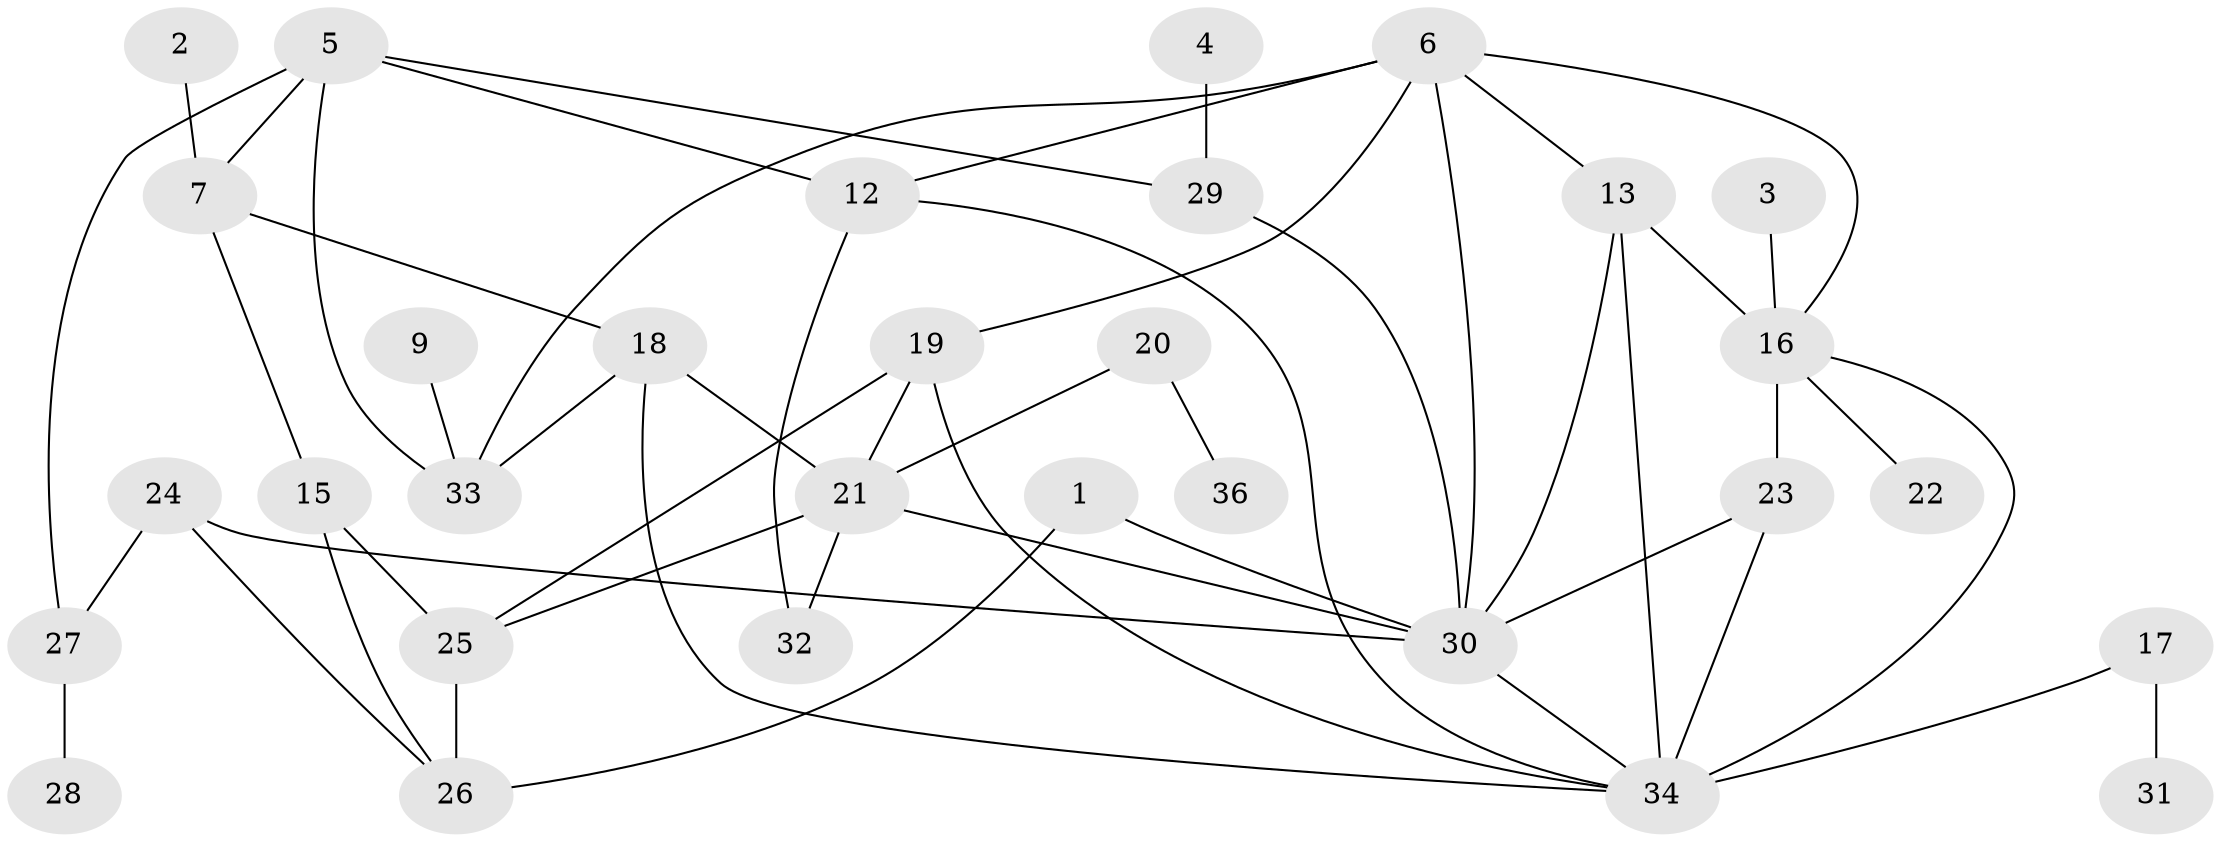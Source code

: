 // original degree distribution, {1: 0.2222222222222222, 3: 0.20833333333333334, 2: 0.2222222222222222, 5: 0.06944444444444445, 6: 0.06944444444444445, 0: 0.06944444444444445, 4: 0.1111111111111111, 9: 0.013888888888888888, 7: 0.013888888888888888}
// Generated by graph-tools (version 1.1) at 2025/00/03/09/25 03:00:53]
// undirected, 31 vertices, 51 edges
graph export_dot {
graph [start="1"]
  node [color=gray90,style=filled];
  1;
  2;
  3;
  4;
  5;
  6;
  7;
  9;
  12;
  13;
  15;
  16;
  17;
  18;
  19;
  20;
  21;
  22;
  23;
  24;
  25;
  26;
  27;
  28;
  29;
  30;
  31;
  32;
  33;
  34;
  36;
  1 -- 26 [weight=1.0];
  1 -- 30 [weight=1.0];
  2 -- 7 [weight=1.0];
  3 -- 16 [weight=1.0];
  4 -- 29 [weight=1.0];
  5 -- 7 [weight=1.0];
  5 -- 12 [weight=1.0];
  5 -- 27 [weight=1.0];
  5 -- 29 [weight=1.0];
  5 -- 33 [weight=1.0];
  6 -- 12 [weight=1.0];
  6 -- 13 [weight=1.0];
  6 -- 16 [weight=1.0];
  6 -- 19 [weight=1.0];
  6 -- 30 [weight=1.0];
  6 -- 33 [weight=1.0];
  7 -- 15 [weight=1.0];
  7 -- 18 [weight=2.0];
  9 -- 33 [weight=1.0];
  12 -- 32 [weight=1.0];
  12 -- 34 [weight=1.0];
  13 -- 16 [weight=2.0];
  13 -- 30 [weight=2.0];
  13 -- 34 [weight=1.0];
  15 -- 25 [weight=1.0];
  15 -- 26 [weight=1.0];
  16 -- 22 [weight=1.0];
  16 -- 23 [weight=1.0];
  16 -- 34 [weight=1.0];
  17 -- 31 [weight=2.0];
  17 -- 34 [weight=1.0];
  18 -- 21 [weight=1.0];
  18 -- 33 [weight=1.0];
  18 -- 34 [weight=1.0];
  19 -- 21 [weight=1.0];
  19 -- 25 [weight=1.0];
  19 -- 34 [weight=1.0];
  20 -- 21 [weight=1.0];
  20 -- 36 [weight=1.0];
  21 -- 25 [weight=1.0];
  21 -- 30 [weight=3.0];
  21 -- 32 [weight=1.0];
  23 -- 30 [weight=1.0];
  23 -- 34 [weight=2.0];
  24 -- 26 [weight=1.0];
  24 -- 27 [weight=1.0];
  24 -- 30 [weight=2.0];
  25 -- 26 [weight=3.0];
  27 -- 28 [weight=1.0];
  29 -- 30 [weight=1.0];
  30 -- 34 [weight=1.0];
}
